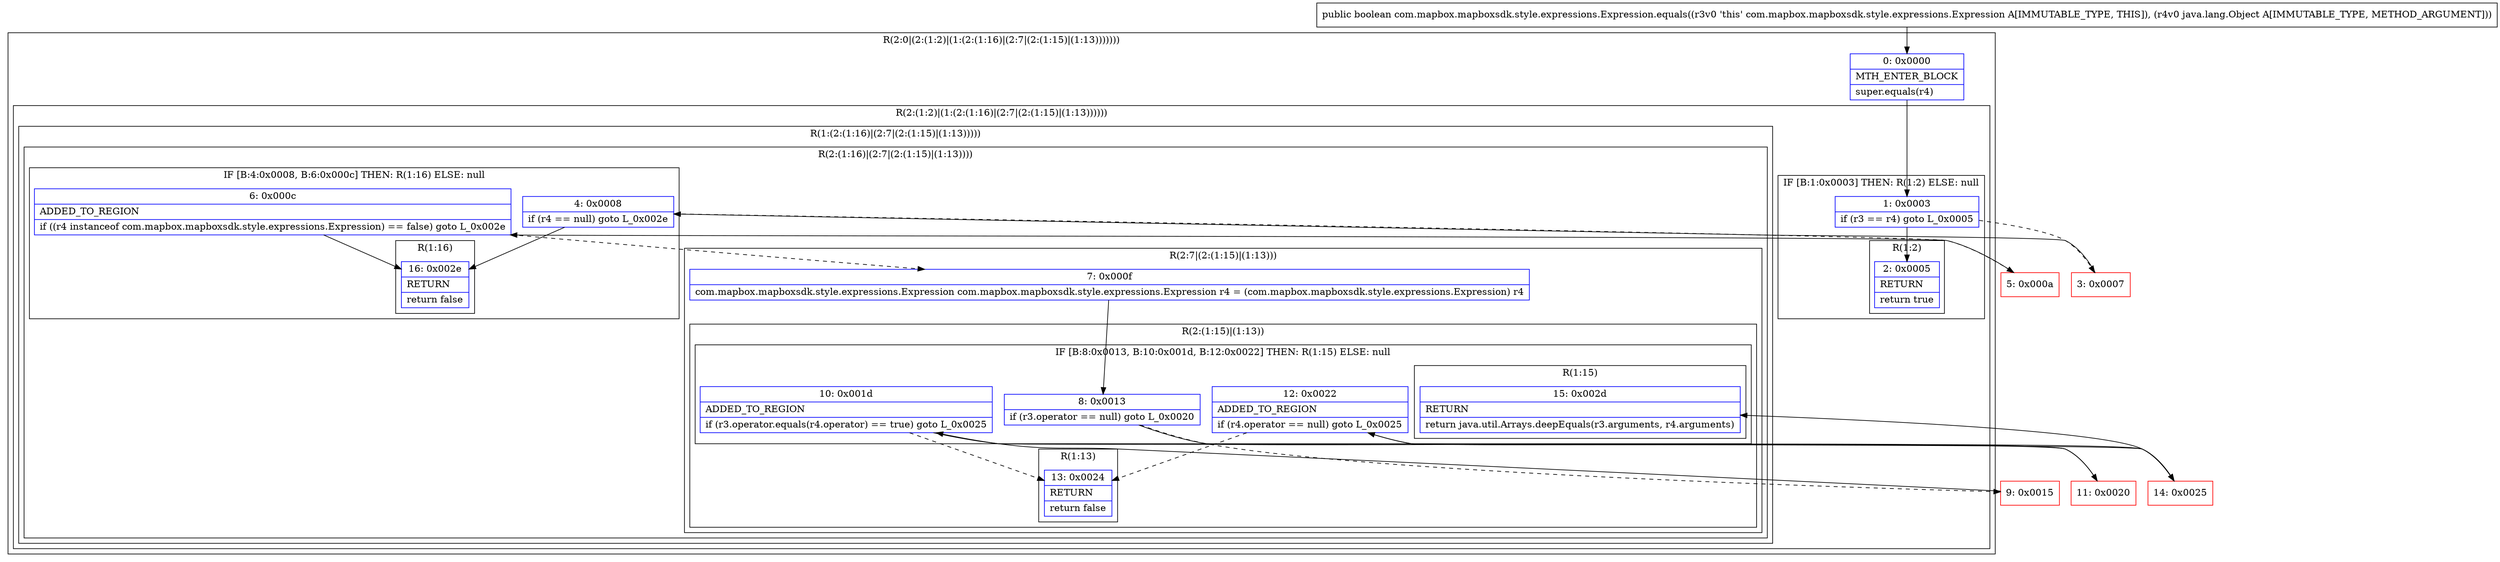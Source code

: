 digraph "CFG forcom.mapbox.mapboxsdk.style.expressions.Expression.equals(Ljava\/lang\/Object;)Z" {
subgraph cluster_Region_595527168 {
label = "R(2:0|(2:(1:2)|(1:(2:(1:16)|(2:7|(2:(1:15)|(1:13)))))))";
node [shape=record,color=blue];
Node_0 [shape=record,label="{0\:\ 0x0000|MTH_ENTER_BLOCK\l|super.equals(r4)\l}"];
subgraph cluster_Region_1441678966 {
label = "R(2:(1:2)|(1:(2:(1:16)|(2:7|(2:(1:15)|(1:13))))))";
node [shape=record,color=blue];
subgraph cluster_IfRegion_1087170892 {
label = "IF [B:1:0x0003] THEN: R(1:2) ELSE: null";
node [shape=record,color=blue];
Node_1 [shape=record,label="{1\:\ 0x0003|if (r3 == r4) goto L_0x0005\l}"];
subgraph cluster_Region_605039723 {
label = "R(1:2)";
node [shape=record,color=blue];
Node_2 [shape=record,label="{2\:\ 0x0005|RETURN\l|return true\l}"];
}
}
subgraph cluster_Region_2139386351 {
label = "R(1:(2:(1:16)|(2:7|(2:(1:15)|(1:13)))))";
node [shape=record,color=blue];
subgraph cluster_Region_1493063071 {
label = "R(2:(1:16)|(2:7|(2:(1:15)|(1:13))))";
node [shape=record,color=blue];
subgraph cluster_IfRegion_2136949061 {
label = "IF [B:4:0x0008, B:6:0x000c] THEN: R(1:16) ELSE: null";
node [shape=record,color=blue];
Node_4 [shape=record,label="{4\:\ 0x0008|if (r4 == null) goto L_0x002e\l}"];
Node_6 [shape=record,label="{6\:\ 0x000c|ADDED_TO_REGION\l|if ((r4 instanceof com.mapbox.mapboxsdk.style.expressions.Expression) == false) goto L_0x002e\l}"];
subgraph cluster_Region_1510562225 {
label = "R(1:16)";
node [shape=record,color=blue];
Node_16 [shape=record,label="{16\:\ 0x002e|RETURN\l|return false\l}"];
}
}
subgraph cluster_Region_592592867 {
label = "R(2:7|(2:(1:15)|(1:13)))";
node [shape=record,color=blue];
Node_7 [shape=record,label="{7\:\ 0x000f|com.mapbox.mapboxsdk.style.expressions.Expression com.mapbox.mapboxsdk.style.expressions.Expression r4 = (com.mapbox.mapboxsdk.style.expressions.Expression) r4\l}"];
subgraph cluster_Region_106840086 {
label = "R(2:(1:15)|(1:13))";
node [shape=record,color=blue];
subgraph cluster_IfRegion_523092402 {
label = "IF [B:8:0x0013, B:10:0x001d, B:12:0x0022] THEN: R(1:15) ELSE: null";
node [shape=record,color=blue];
Node_8 [shape=record,label="{8\:\ 0x0013|if (r3.operator == null) goto L_0x0020\l}"];
Node_10 [shape=record,label="{10\:\ 0x001d|ADDED_TO_REGION\l|if (r3.operator.equals(r4.operator) == true) goto L_0x0025\l}"];
Node_12 [shape=record,label="{12\:\ 0x0022|ADDED_TO_REGION\l|if (r4.operator == null) goto L_0x0025\l}"];
subgraph cluster_Region_1485466484 {
label = "R(1:15)";
node [shape=record,color=blue];
Node_15 [shape=record,label="{15\:\ 0x002d|RETURN\l|return java.util.Arrays.deepEquals(r3.arguments, r4.arguments)\l}"];
}
}
subgraph cluster_Region_740732911 {
label = "R(1:13)";
node [shape=record,color=blue];
Node_13 [shape=record,label="{13\:\ 0x0024|RETURN\l|return false\l}"];
}
}
}
}
}
}
}
Node_3 [shape=record,color=red,label="{3\:\ 0x0007}"];
Node_5 [shape=record,color=red,label="{5\:\ 0x000a}"];
Node_9 [shape=record,color=red,label="{9\:\ 0x0015}"];
Node_11 [shape=record,color=red,label="{11\:\ 0x0020}"];
Node_14 [shape=record,color=red,label="{14\:\ 0x0025}"];
MethodNode[shape=record,label="{public boolean com.mapbox.mapboxsdk.style.expressions.Expression.equals((r3v0 'this' com.mapbox.mapboxsdk.style.expressions.Expression A[IMMUTABLE_TYPE, THIS]), (r4v0 java.lang.Object A[IMMUTABLE_TYPE, METHOD_ARGUMENT])) }"];
MethodNode -> Node_0;
Node_0 -> Node_1;
Node_1 -> Node_2;
Node_1 -> Node_3[style=dashed];
Node_4 -> Node_5[style=dashed];
Node_4 -> Node_16;
Node_6 -> Node_7[style=dashed];
Node_6 -> Node_16;
Node_7 -> Node_8;
Node_8 -> Node_9[style=dashed];
Node_8 -> Node_11;
Node_10 -> Node_14;
Node_10 -> Node_13[style=dashed];
Node_12 -> Node_13[style=dashed];
Node_12 -> Node_14;
Node_3 -> Node_4;
Node_5 -> Node_6;
Node_9 -> Node_10;
Node_11 -> Node_12;
Node_14 -> Node_15;
}

